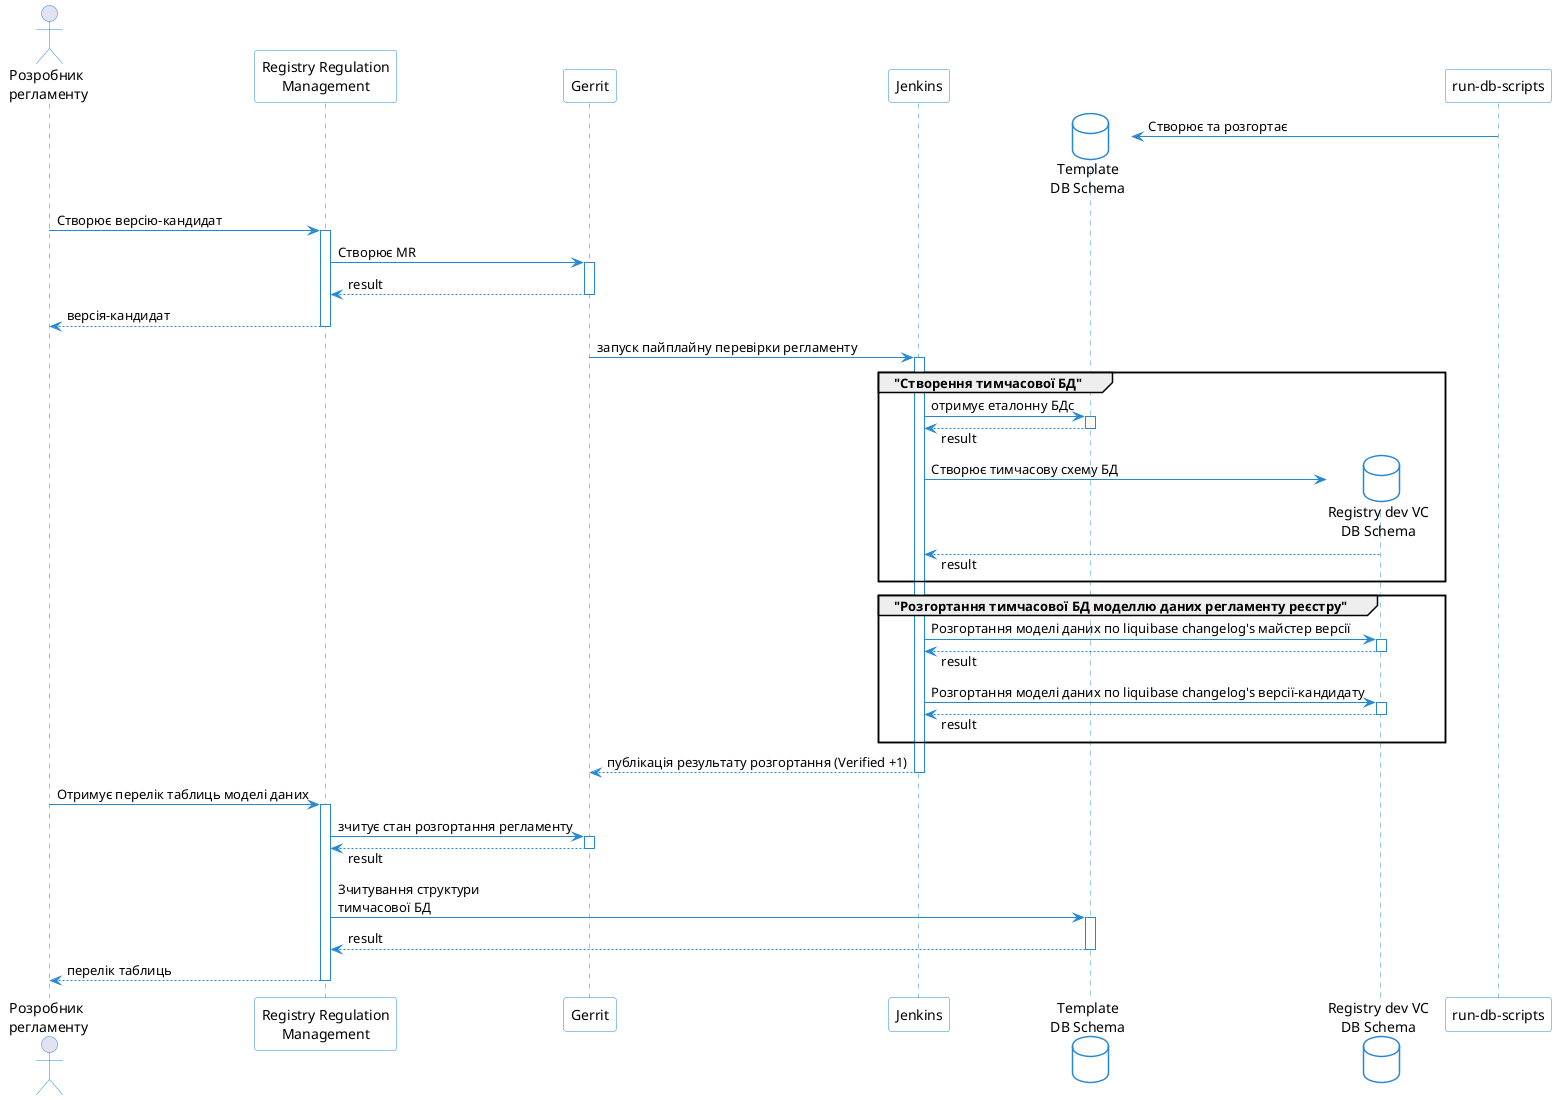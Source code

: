 @startuml

autoactivate on

skinparam shadowing false
skinparam DatabaseBackgroundColor white
skinparam DatabaseBorderColor #2688d4
skinparam QueueBackgroundColor white
skinparam QueueBorderColor #2688d4
skinparam NoteBackgroundColor white
skinparam NoteBorderColor #2688d4
skinparam sequence {
    ArrowColor #2688d4
    ActorBorderColor #2688d4
    LifeLineBorderColor #2688d4
    ParticipantBorderColor #2688d4
    ParticipantBackgroundColor white
    BoxBorderColor #2688d4
    BoxBackgroundColor white
}

skinparam responseMessageBelowArrow true

actor "Розробник\n регламенту" as Dev

'box "Підсистема моделювання регламенту реєстру"
  participant "Registry Regulation\nManagement" as rrm
  participant "Gerrit" as gerrit
'end box

'box "Підсистема розгортання регламенту реєстру"
  participant "Jenkins" as jenkins
'end box

'box "PostgreSQL"
  database "Template\nDB Schema" as TemplateDB
  database "Registry dev VC\nDB Schema" as VCTemplateDB
'end box

'box "OKD Job's"
  participant "run-db-scripts" as OkdJob
'end box

OkdJob -> TemplateDB ** : Створює та розгортає

Dev -> rrm: Створює версію-кандидат
  rrm -> gerrit: Створює MR
  gerrit --> rrm: result
rrm --> Dev: версія-кандидат

gerrit -> jenkins: запуск пайплайну перевірки регламенту

  group "Створення тимчасової БД"
    jenkins -> TemplateDB: отримує еталонну БДc
    jenkins <-- TemplateDB: result
    jenkins -> VCTemplateDB ** : Створює тимчасову схему БД
    jenkins <-- VCTemplateDB: result
  end group

  group "Розгортання тимчасової БД моделлю даних регламенту реєстру"
    jenkins -> VCTemplateDB: Розгортання моделі даних по liquibase changelog's майстер версії
    jenkins <-- VCTemplateDB: result
    jenkins -> VCTemplateDB: Розгортання моделі даних по liquibase changelog's версії-кандидату
    jenkins <-- VCTemplateDB: result
  end group

jenkins --> gerrit: публікація результату розгортання (Verified +1)

Dev -> rrm: Отримує перелік таблиць моделі даних
  rrm -> gerrit: зчитує стан розгортання регламенту
  rrm <-- gerrit: result

  rrm -> TemplateDB: Зчитування структури\nтимчасової БД
  TemplateDB --> rrm: result
rrm --> Dev: перелік таблиць

@enduml